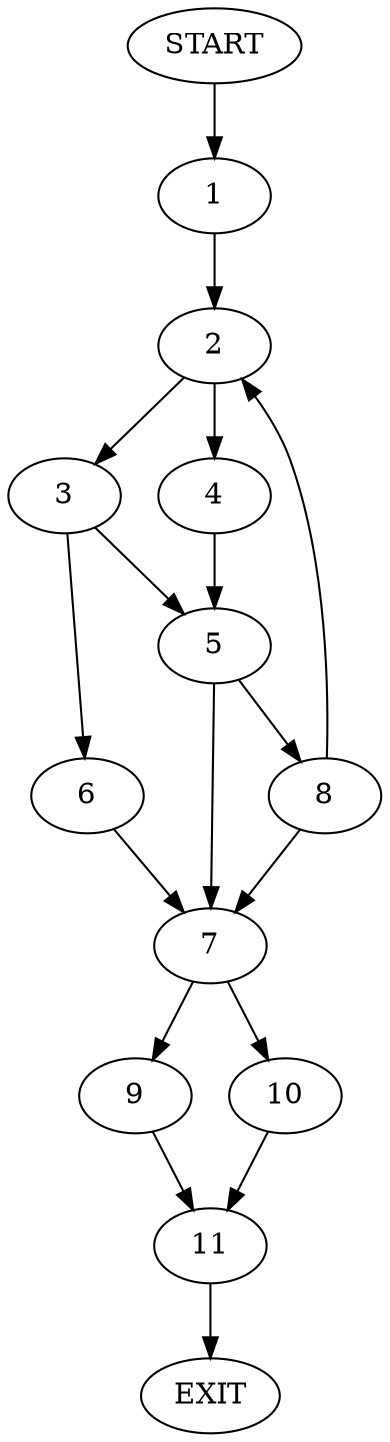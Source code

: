digraph {
0 [label="START"]
12 [label="EXIT"]
0 -> 1
1 -> 2
2 -> 3
2 -> 4
4 -> 5
3 -> 5
3 -> 6
5 -> 7
5 -> 8
6 -> 7
7 -> 9
7 -> 10
8 -> 2
8 -> 7
9 -> 11
10 -> 11
11 -> 12
}
